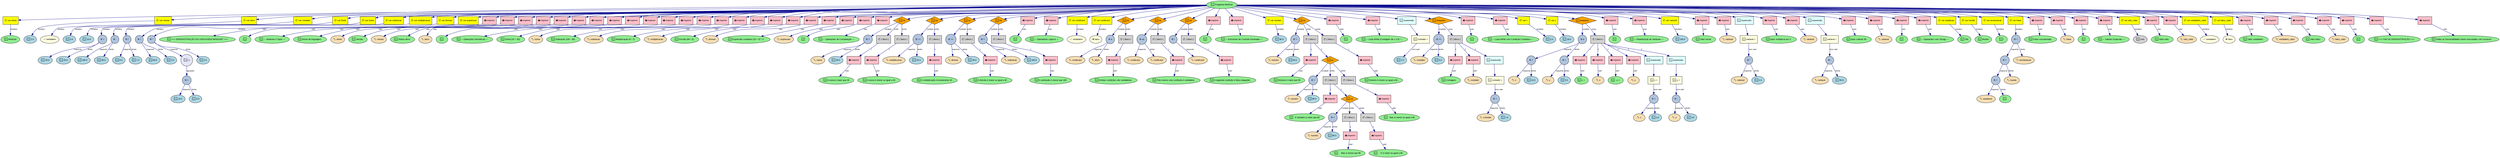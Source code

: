 digraph AST {
  rankdir=TB;
  node [shape=box, style=filled, fontname="Arial", fontsize=10];
  edge [color=darkblue, fontname="Arial", fontsize=8];

  node_0 [label="📄 Programa MiniDart", fillcolor=lightgreen, shape=ellipse];
  node_1 [label="📦 var nome", fillcolor=yellow];
  node_2 [label="📝 MiniDart", fillcolor=lightgreen, shape=ellipse];
  node_1 -> node_2 [label="inicializar"];
  node_0 -> node_1;
  node_3 [label="📦 var versao", fillcolor=yellow];
  node_4 [label="🔢 2.0", fillcolor=lightblue, shape=ellipse];
  node_3 -> node_4 [label="inicializar"];
  node_0 -> node_3;
  node_5 [label="📦 var ativo", fillcolor=yellow];
  node_6 [label="✅ verdadeiro", fillcolor=lightyellow, shape=ellipse];
  node_5 -> node_6 [label="inicializar"];
  node_0 -> node_5;
  node_7 [label="📦 var contador", fillcolor=yellow];
  node_8 [label="🔢 0.0", fillcolor=lightblue, shape=ellipse];
  node_7 -> node_8 [label="inicializar"];
  node_0 -> node_7;
  node_9 [label="📦 var limite", fillcolor=yellow];
  node_10 [label="🔢 10.0", fillcolor=lightblue, shape=ellipse];
  node_9 -> node_10 [label="inicializar"];
  node_0 -> node_9;
  node_11 [label="📦 var soma", fillcolor=yellow];
  node_12 [label="⚙️ +", fillcolor=lightsteelblue, shape=circle];
  node_13 [label="🔢 15.0", fillcolor=lightblue, shape=ellipse];
  node_14 [label="🔢 25.0", fillcolor=lightblue, shape=ellipse];
  node_12 -> node_13 [label="esquerda"];
  node_12 -> node_14 [label="direita"];
  node_11 -> node_12 [label="inicializar"];
  node_0 -> node_11;
  node_15 [label="📦 var subtracao", fillcolor=yellow];
  node_16 [label="⚙️ -", fillcolor=lightsteelblue, shape=circle];
  node_17 [label="🔢 100.0", fillcolor=lightblue, shape=ellipse];
  node_18 [label="🔢 30.0", fillcolor=lightblue, shape=ellipse];
  node_16 -> node_17 [label="esquerda"];
  node_16 -> node_18 [label="direita"];
  node_15 -> node_16 [label="inicializar"];
  node_0 -> node_15;
  node_19 [label="📦 var multiplicacao", fillcolor=yellow];
  node_20 [label="⚙️ *", fillcolor=lightsteelblue, shape=circle];
  node_21 [label="🔢 6.0", fillcolor=lightblue, shape=ellipse];
  node_22 [label="🔢 7.0", fillcolor=lightblue, shape=ellipse];
  node_20 -> node_21 [label="esquerda"];
  node_20 -> node_22 [label="direita"];
  node_19 -> node_20 [label="inicializar"];
  node_0 -> node_19;
  node_23 [label="📦 var divisao", fillcolor=yellow];
  node_24 [label="⚙️ /", fillcolor=lightsteelblue, shape=circle];
  node_25 [label="🔢 84.0", fillcolor=lightblue, shape=ellipse];
  node_26 [label="🔢 2.0", fillcolor=lightblue, shape=ellipse];
  node_24 -> node_25 [label="esquerda"];
  node_24 -> node_26 [label="direita"];
  node_23 -> node_24 [label="inicializar"];
  node_0 -> node_23;
  node_27 [label="📦 var expressao", fillcolor=yellow];
  node_28 [label="⚙️ *", fillcolor=lightsteelblue, shape=circle];
  node_29 [label="🔘 ( )", fillcolor=lavender, shape=circle];
  node_30 [label="⚙️ +", fillcolor=lightsteelblue, shape=circle];
  node_31 [label="🔢 10.0", fillcolor=lightblue, shape=ellipse];
  node_32 [label="🔢 5.0", fillcolor=lightblue, shape=ellipse];
  node_30 -> node_31 [label="esquerda"];
  node_30 -> node_32 [label="direita"];
  node_29 -> node_30 [label="agrupado"];
  node_33 [label="🔢 2.0", fillcolor=lightblue, shape=ellipse];
  node_28 -> node_29 [label="esquerda"];
  node_28 -> node_33 [label="direita"];
  node_27 -> node_28 [label="inicializar"];
  node_0 -> node_27;
  node_34 [label="🖨️ imprimir", fillcolor=pink];
  node_35 [label="📝 === DEMONSTRAÇÃO DA LINGUAGEM MINIDART ===", fillcolor=lightgreen, shape=ellipse];
  node_34 -> node_35 [label="valor"];
  node_0 -> node_34;
  node_36 [label="🖨️ imprimir", fillcolor=pink];
  node_37 [label="📝 ", fillcolor=lightgreen, shape=ellipse];
  node_36 -> node_37 [label="valor"];
  node_0 -> node_36;
  node_38 [label="🖨️ imprimir", fillcolor=pink];
  node_39 [label="📝 --- Variáveis e Tipos ---", fillcolor=lightgreen, shape=ellipse];
  node_38 -> node_39 [label="valor"];
  node_0 -> node_38;
  node_40 [label="🖨️ imprimir", fillcolor=pink];
  node_41 [label="📝 Nome da linguagem: ", fillcolor=lightgreen, shape=ellipse];
  node_40 -> node_41 [label="valor"];
  node_0 -> node_40;
  node_42 [label="🖨️ imprimir", fillcolor=pink];
  node_43 [label="🏷️ nome", fillcolor=wheat, shape=ellipse];
  node_42 -> node_43 [label="valor"];
  node_0 -> node_42;
  node_44 [label="🖨️ imprimir", fillcolor=pink];
  node_45 [label="📝 Versão: ", fillcolor=lightgreen, shape=ellipse];
  node_44 -> node_45 [label="valor"];
  node_0 -> node_44;
  node_46 [label="🖨️ imprimir", fillcolor=pink];
  node_47 [label="🏷️ versao", fillcolor=wheat, shape=ellipse];
  node_46 -> node_47 [label="valor"];
  node_0 -> node_46;
  node_48 [label="🖨️ imprimir", fillcolor=pink];
  node_49 [label="📝 Status ativo: ", fillcolor=lightgreen, shape=ellipse];
  node_48 -> node_49 [label="valor"];
  node_0 -> node_48;
  node_50 [label="🖨️ imprimir", fillcolor=pink];
  node_51 [label="🏷️ ativo", fillcolor=wheat, shape=ellipse];
  node_50 -> node_51 [label="valor"];
  node_0 -> node_50;
  node_52 [label="🖨️ imprimir", fillcolor=pink];
  node_53 [label="📝 ", fillcolor=lightgreen, shape=ellipse];
  node_52 -> node_53 [label="valor"];
  node_0 -> node_52;
  node_54 [label="🖨️ imprimir", fillcolor=pink];
  node_55 [label="📝 --- Operações Aritméticas ---", fillcolor=lightgreen, shape=ellipse];
  node_54 -> node_55 [label="valor"];
  node_0 -> node_54;
  node_56 [label="🖨️ imprimir", fillcolor=pink];
  node_57 [label="📝 Soma (15 + 25): ", fillcolor=lightgreen, shape=ellipse];
  node_56 -> node_57 [label="valor"];
  node_0 -> node_56;
  node_58 [label="🖨️ imprimir", fillcolor=pink];
  node_59 [label="🏷️ soma", fillcolor=wheat, shape=ellipse];
  node_58 -> node_59 [label="valor"];
  node_0 -> node_58;
  node_60 [label="🖨️ imprimir", fillcolor=pink];
  node_61 [label="📝 Subtração (100 - 30): ", fillcolor=lightgreen, shape=ellipse];
  node_60 -> node_61 [label="valor"];
  node_0 -> node_60;
  node_62 [label="🖨️ imprimir", fillcolor=pink];
  node_63 [label="🏷️ subtracao", fillcolor=wheat, shape=ellipse];
  node_62 -> node_63 [label="valor"];
  node_0 -> node_62;
  node_64 [label="🖨️ imprimir", fillcolor=pink];
  node_65 [label="📝 Multiplicação (6 * 7): ", fillcolor=lightgreen, shape=ellipse];
  node_64 -> node_65 [label="valor"];
  node_0 -> node_64;
  node_66 [label="🖨️ imprimir", fillcolor=pink];
  node_67 [label="🏷️ multiplicacao", fillcolor=wheat, shape=ellipse];
  node_66 -> node_67 [label="valor"];
  node_0 -> node_66;
  node_68 [label="🖨️ imprimir", fillcolor=pink];
  node_69 [label="📝 Divisão (84 / 2): ", fillcolor=lightgreen, shape=ellipse];
  node_68 -> node_69 [label="valor"];
  node_0 -> node_68;
  node_70 [label="🖨️ imprimir", fillcolor=pink];
  node_71 [label="🏷️ divisao", fillcolor=wheat, shape=ellipse];
  node_70 -> node_71 [label="valor"];
  node_0 -> node_70;
  node_72 [label="🖨️ imprimir", fillcolor=pink];
  node_73 [label="📝 Expressão complexa (10 + 5) * 2: ", fillcolor=lightgreen, shape=ellipse];
  node_72 -> node_73 [label="valor"];
  node_0 -> node_72;
  node_74 [label="🖨️ imprimir", fillcolor=pink];
  node_75 [label="🏷️ expressao", fillcolor=wheat, shape=ellipse];
  node_74 -> node_75 [label="valor"];
  node_0 -> node_74;
  node_76 [label="🖨️ imprimir", fillcolor=pink];
  node_77 [label="📝 ", fillcolor=lightgreen, shape=ellipse];
  node_76 -> node_77 [label="valor"];
  node_0 -> node_76;
  node_78 [label="🖨️ imprimir", fillcolor=pink];
  node_79 [label="📝 --- Operações de Comparação ---", fillcolor=lightgreen, shape=ellipse];
  node_78 -> node_79 [label="valor"];
  node_0 -> node_78;
  node_80 [label="🔀 se", fillcolor=orange, shape=diamond];
  node_81 [label="⚙️ >", fillcolor=lightsteelblue, shape=circle];
  node_82 [label="🏷️ soma", fillcolor=wheat, shape=ellipse];
  node_83 [label="🔢 30.0", fillcolor=lightblue, shape=ellipse];
  node_81 -> node_82 [label="esquerda"];
  node_81 -> node_83 [label="direita"];
  node_80 -> node_81 [label="condição"];
  node_84 [label="📦 { bloco }", fillcolor=lightgray];
  node_85 [label="🖨️ imprimir", fillcolor=pink];
  node_86 [label="📝 A soma é maior que 30", fillcolor=lightgreen, shape=ellipse];
  node_85 -> node_86 [label="valor"];
  node_84 -> node_85 [label="1"];
  node_80 -> node_84 [label="então"];
  node_87 [label="📦 { bloco }", fillcolor=lightgray];
  node_88 [label="🖨️ imprimir", fillcolor=pink];
  node_89 [label="📝 A soma é menor ou igual a 30", fillcolor=lightgreen, shape=ellipse];
  node_88 -> node_89 [label="valor"];
  node_87 -> node_88 [label="1"];
  node_80 -> node_87 [label="senão"];
  node_0 -> node_80;
  node_90 [label="🔀 se", fillcolor=orange, shape=diamond];
  node_91 [label="⚙️ ==", fillcolor=lightsteelblue, shape=circle];
  node_92 [label="🏷️ multiplicacao", fillcolor=wheat, shape=ellipse];
  node_93 [label="🔢 42.0", fillcolor=lightblue, shape=ellipse];
  node_91 -> node_92 [label="esquerda"];
  node_91 -> node_93 [label="direita"];
  node_90 -> node_91 [label="condição"];
  node_94 [label="📦 { bloco }", fillcolor=lightgray];
  node_95 [label="🖨️ imprimir", fillcolor=pink];
  node_96 [label="📝 A multiplicação é exatamente 42", fillcolor=lightgreen, shape=ellipse];
  node_95 -> node_96 [label="valor"];
  node_94 -> node_95 [label="1"];
  node_90 -> node_94 [label="então"];
  node_0 -> node_90;
  node_97 [label="🔀 se", fillcolor=orange, shape=diamond];
  node_98 [label="⚙️ >=", fillcolor=lightsteelblue, shape=circle];
  node_99 [label="🏷️ divisao", fillcolor=wheat, shape=ellipse];
  node_100 [label="🔢 40.0", fillcolor=lightblue, shape=ellipse];
  node_98 -> node_99 [label="esquerda"];
  node_98 -> node_100 [label="direita"];
  node_97 -> node_98 [label="condição"];
  node_101 [label="📦 { bloco }", fillcolor=lightgray];
  node_102 [label="🖨️ imprimir", fillcolor=pink];
  node_103 [label="📝 A divisão é maior ou igual a 40", fillcolor=lightgreen, shape=ellipse];
  node_102 -> node_103 [label="valor"];
  node_101 -> node_102 [label="1"];
  node_97 -> node_101 [label="então"];
  node_0 -> node_97;
  node_104 [label="🔀 se", fillcolor=orange, shape=diamond];
  node_105 [label="⚙️ <", fillcolor=lightsteelblue, shape=circle];
  node_106 [label="🏷️ subtracao", fillcolor=wheat, shape=ellipse];
  node_107 [label="🔢 100.0", fillcolor=lightblue, shape=ellipse];
  node_105 -> node_106 [label="esquerda"];
  node_105 -> node_107 [label="direita"];
  node_104 -> node_105 [label="condição"];
  node_108 [label="📦 { bloco }", fillcolor=lightgray];
  node_109 [label="🖨️ imprimir", fillcolor=pink];
  node_110 [label="📝 A subtração é menor que 100", fillcolor=lightgreen, shape=ellipse];
  node_109 -> node_110 [label="valor"];
  node_108 -> node_109 [label="1"];
  node_104 -> node_108 [label="então"];
  node_0 -> node_104;
  node_111 [label="🖨️ imprimir", fillcolor=pink];
  node_112 [label="📝 ", fillcolor=lightgreen, shape=ellipse];
  node_111 -> node_112 [label="valor"];
  node_0 -> node_111;
  node_113 [label="🖨️ imprimir", fillcolor=pink];
  node_114 [label="📝 --- Operadores Lógicos ---", fillcolor=lightgreen, shape=ellipse];
  node_113 -> node_114 [label="valor"];
  node_0 -> node_113;
  node_115 [label="📦 var condicao1", fillcolor=yellow];
  node_116 [label="✅ verdadeiro", fillcolor=lightyellow, shape=ellipse];
  node_115 -> node_116 [label="inicializar"];
  node_0 -> node_115;
  node_117 [label="📦 var condicao2", fillcolor=yellow];
  node_118 [label="❌ falso", fillcolor=lightyellow, shape=ellipse];
  node_117 -> node_118 [label="inicializar"];
  node_0 -> node_117;
  node_119 [label="🔀 se", fillcolor=orange, shape=diamond];
  node_120 [label="⚙️ e", fillcolor=lightsteelblue, shape=circle];
  node_121 [label="🏷️ condicao1", fillcolor=wheat, shape=ellipse];
  node_122 [label="🏷️ ativo", fillcolor=wheat, shape=ellipse];
  node_120 -> node_121 [label="esquerda"];
  node_120 -> node_122 [label="direita"];
  node_119 -> node_120 [label="condição"];
  node_123 [label="📦 { bloco }", fillcolor=lightgray];
  node_124 [label="🖨️ imprimir", fillcolor=pink];
  node_125 [label="📝 Ambas condições são verdadeiras", fillcolor=lightgreen, shape=ellipse];
  node_124 -> node_125 [label="valor"];
  node_123 -> node_124 [label="1"];
  node_119 -> node_123 [label="então"];
  node_0 -> node_119;
  node_126 [label="🔀 se", fillcolor=orange, shape=diamond];
  node_127 [label="⚙️ ou", fillcolor=lightsteelblue, shape=circle];
  node_128 [label="🏷️ condicao1", fillcolor=wheat, shape=ellipse];
  node_129 [label="🏷️ condicao2", fillcolor=wheat, shape=ellipse];
  node_127 -> node_128 [label="esquerda"];
  node_127 -> node_129 [label="direita"];
  node_126 -> node_127 [label="condição"];
  node_130 [label="📦 { bloco }", fillcolor=lightgray];
  node_131 [label="🖨️ imprimir", fillcolor=pink];
  node_132 [label="📝 Pelo menos uma condição é verdadeira", fillcolor=lightgreen, shape=ellipse];
  node_131 -> node_132 [label="valor"];
  node_130 -> node_131 [label="1"];
  node_126 -> node_130 [label="então"];
  node_0 -> node_126;
  node_133 [label="🔀 se", fillcolor=orange, shape=diamond];
  node_134 [label="⚙️ !", fillcolor=lightsteelblue, shape=circle];
  node_135 [label="🏷️ condicao2", fillcolor=wheat, shape=ellipse];
  node_134 -> node_135 [label="operando"];
  node_133 -> node_134 [label="condição"];
  node_136 [label="📦 { bloco }", fillcolor=lightgray];
  node_137 [label="🖨️ imprimir", fillcolor=pink];
  node_138 [label="📝 A segunda condição é falsa (negação)", fillcolor=lightgreen, shape=ellipse];
  node_137 -> node_138 [label="valor"];
  node_136 -> node_137 [label="1"];
  node_133 -> node_136 [label="então"];
  node_0 -> node_133;
  node_139 [label="🖨️ imprimir", fillcolor=pink];
  node_140 [label="📝 ", fillcolor=lightgreen, shape=ellipse];
  node_139 -> node_140 [label="valor"];
  node_0 -> node_139;
  node_141 [label="🖨️ imprimir", fillcolor=pink];
  node_142 [label="📝 --- Estruturas de Controle Aninhadas ---", fillcolor=lightgreen, shape=ellipse];
  node_141 -> node_142 [label="valor"];
  node_0 -> node_141;
  node_143 [label="📦 var numero", fillcolor=yellow];
  node_144 [label="🔢 85.0", fillcolor=lightblue, shape=ellipse];
  node_143 -> node_144 [label="inicializar"];
  node_0 -> node_143;
  node_145 [label="🔀 se", fillcolor=orange, shape=diamond];
  node_146 [label="⚙️ >", fillcolor=lightsteelblue, shape=circle];
  node_147 [label="🏷️ numero", fillcolor=wheat, shape=ellipse];
  node_148 [label="🔢 50.0", fillcolor=lightblue, shape=ellipse];
  node_146 -> node_147 [label="esquerda"];
  node_146 -> node_148 [label="direita"];
  node_145 -> node_146 [label="condição"];
  node_149 [label="📦 { bloco }", fillcolor=lightgray];
  node_150 [label="🖨️ imprimir", fillcolor=pink];
  node_151 [label="📝 Número é maior que 50", fillcolor=lightgreen, shape=ellipse];
  node_150 -> node_151 [label="valor"];
  node_149 -> node_150 [label="1"];
  node_152 [label="🔀 se", fillcolor=orange, shape=diamond];
  node_153 [label="⚙️ >", fillcolor=lightsteelblue, shape=circle];
  node_154 [label="🏷️ numero", fillcolor=wheat, shape=ellipse];
  node_155 [label="🔢 80.0", fillcolor=lightblue, shape=ellipse];
  node_153 -> node_154 [label="esquerda"];
  node_153 -> node_155 [label="direita"];
  node_152 -> node_153 [label="condição"];
  node_156 [label="📦 { bloco }", fillcolor=lightgray];
  node_157 [label="🖨️ imprimir", fillcolor=pink];
  node_158 [label="📝   E também é maior que 80", fillcolor=lightgreen, shape=ellipse];
  node_157 -> node_158 [label="valor"];
  node_156 -> node_157 [label="1"];
  node_159 [label="🔀 se", fillcolor=orange, shape=diamond];
  node_160 [label="⚙️ <", fillcolor=lightsteelblue, shape=circle];
  node_161 [label="🏷️ numero", fillcolor=wheat, shape=ellipse];
  node_162 [label="🔢 90.0", fillcolor=lightblue, shape=ellipse];
  node_160 -> node_161 [label="esquerda"];
  node_160 -> node_162 [label="direita"];
  node_159 -> node_160 [label="condição"];
  node_163 [label="📦 { bloco }", fillcolor=lightgray];
  node_164 [label="🖨️ imprimir", fillcolor=pink];
  node_165 [label="📝     Mas é menor que 90", fillcolor=lightgreen, shape=ellipse];
  node_164 -> node_165 [label="valor"];
  node_163 -> node_164 [label="1"];
  node_159 -> node_163 [label="então"];
  node_166 [label="📦 { bloco }", fillcolor=lightgray];
  node_167 [label="🖨️ imprimir", fillcolor=pink];
  node_168 [label="📝     E é maior ou igual a 90", fillcolor=lightgreen, shape=ellipse];
  node_167 -> node_168 [label="valor"];
  node_166 -> node_167 [label="1"];
  node_159 -> node_166 [label="senão"];
  node_156 -> node_159 [label="2"];
  node_152 -> node_156 [label="então"];
  node_169 [label="📦 { bloco }", fillcolor=lightgray];
  node_170 [label="🖨️ imprimir", fillcolor=pink];
  node_171 [label="📝   Mas é menor ou igual a 80", fillcolor=lightgreen, shape=ellipse];
  node_170 -> node_171 [label="valor"];
  node_169 -> node_170 [label="1"];
  node_152 -> node_169 [label="senão"];
  node_149 -> node_152 [label="2"];
  node_145 -> node_149 [label="então"];
  node_172 [label="📦 { bloco }", fillcolor=lightgray];
  node_173 [label="🖨️ imprimir", fillcolor=pink];
  node_174 [label="📝 Número é menor ou igual a 50", fillcolor=lightgreen, shape=ellipse];
  node_173 -> node_174 [label="valor"];
  node_172 -> node_173 [label="1"];
  node_145 -> node_172 [label="senão"];
  node_0 -> node_145;
  node_175 [label="🖨️ imprimir", fillcolor=pink];
  node_176 [label="📝 ", fillcolor=lightgreen, shape=ellipse];
  node_175 -> node_176 [label="valor"];
  node_0 -> node_175;
  node_177 [label="🖨️ imprimir", fillcolor=pink];
  node_178 [label="📝 --- Loop While (Contagem de 1 a 5) ---", fillcolor=lightgreen, shape=ellipse];
  node_177 -> node_178 [label="valor"];
  node_0 -> node_177;
  node_179 [label="📝 expressão;", fillcolor=lightcyan];
  node_180 [label="📝 contador =", fillcolor=lightyellow];
  node_181 [label="🔢 1.0", fillcolor=lightblue, shape=ellipse];
  node_180 -> node_181 [label="novo valor"];
  node_179 -> node_180;
  node_0 -> node_179;
  node_182 [label="🔄 enquanto", fillcolor=orange, shape=diamond];
  node_183 [label="⚙️ <=", fillcolor=lightsteelblue, shape=circle];
  node_184 [label="🏷️ contador", fillcolor=wheat, shape=ellipse];
  node_185 [label="🔢 5.0", fillcolor=lightblue, shape=ellipse];
  node_183 -> node_184 [label="esquerda"];
  node_183 -> node_185 [label="direita"];
  node_182 -> node_183 [label="condição"];
  node_186 [label="📦 { bloco }", fillcolor=lightgray];
  node_187 [label="🖨️ imprimir", fillcolor=pink];
  node_188 [label="📝 Contagem: ", fillcolor=lightgreen, shape=ellipse];
  node_187 -> node_188 [label="valor"];
  node_186 -> node_187 [label="1"];
  node_189 [label="🖨️ imprimir", fillcolor=pink];
  node_190 [label="🏷️ contador", fillcolor=wheat, shape=ellipse];
  node_189 -> node_190 [label="valor"];
  node_186 -> node_189 [label="2"];
  node_191 [label="📝 expressão;", fillcolor=lightcyan];
  node_192 [label="📝 contador =", fillcolor=lightyellow];
  node_193 [label="⚙️ +", fillcolor=lightsteelblue, shape=circle];
  node_194 [label="🏷️ contador", fillcolor=wheat, shape=ellipse];
  node_195 [label="🔢 1.0", fillcolor=lightblue, shape=ellipse];
  node_193 -> node_194 [label="esquerda"];
  node_193 -> node_195 [label="direita"];
  node_192 -> node_193 [label="novo valor"];
  node_191 -> node_192;
  node_186 -> node_191 [label="3"];
  node_182 -> node_186 [label="corpo"];
  node_0 -> node_182;
  node_196 [label="🖨️ imprimir", fillcolor=pink];
  node_197 [label="📝 ", fillcolor=lightgreen, shape=ellipse];
  node_196 -> node_197 [label="valor"];
  node_0 -> node_196;
  node_198 [label="🖨️ imprimir", fillcolor=pink];
  node_199 [label="📝 --- Loop While com Condição Complexa ---", fillcolor=lightgreen, shape=ellipse];
  node_198 -> node_199 [label="valor"];
  node_0 -> node_198;
  node_200 [label="📦 var x", fillcolor=yellow];
  node_201 [label="🔢 2.0", fillcolor=lightblue, shape=ellipse];
  node_200 -> node_201 [label="inicializar"];
  node_0 -> node_200;
  node_202 [label="📦 var y", fillcolor=yellow];
  node_203 [label="🔢 16.0", fillcolor=lightblue, shape=ellipse];
  node_202 -> node_203 [label="inicializar"];
  node_0 -> node_202;
  node_204 [label="🔄 enquanto", fillcolor=orange, shape=diamond];
  node_205 [label="⚙️ e", fillcolor=lightsteelblue, shape=circle];
  node_206 [label="⚙️ <", fillcolor=lightsteelblue, shape=circle];
  node_207 [label="🏷️ x", fillcolor=wheat, shape=ellipse];
  node_208 [label="🔢 10.0", fillcolor=lightblue, shape=ellipse];
  node_206 -> node_207 [label="esquerda"];
  node_206 -> node_208 [label="direita"];
  node_209 [label="⚙️ >", fillcolor=lightsteelblue, shape=circle];
  node_210 [label="🏷️ y", fillcolor=wheat, shape=ellipse];
  node_211 [label="🔢 5.0", fillcolor=lightblue, shape=ellipse];
  node_209 -> node_210 [label="esquerda"];
  node_209 -> node_211 [label="direita"];
  node_205 -> node_206 [label="esquerda"];
  node_205 -> node_209 [label="direita"];
  node_204 -> node_205 [label="condição"];
  node_212 [label="📦 { bloco }", fillcolor=lightgray];
  node_213 [label="🖨️ imprimir", fillcolor=pink];
  node_214 [label="📝 x = ", fillcolor=lightgreen, shape=ellipse];
  node_213 -> node_214 [label="valor"];
  node_212 -> node_213 [label="1"];
  node_215 [label="🖨️ imprimir", fillcolor=pink];
  node_216 [label="🏷️ x", fillcolor=wheat, shape=ellipse];
  node_215 -> node_216 [label="valor"];
  node_212 -> node_215 [label="2"];
  node_217 [label="🖨️ imprimir", fillcolor=pink];
  node_218 [label="📝 , y = ", fillcolor=lightgreen, shape=ellipse];
  node_217 -> node_218 [label="valor"];
  node_212 -> node_217 [label="3"];
  node_219 [label="🖨️ imprimir", fillcolor=pink];
  node_220 [label="🏷️ y", fillcolor=wheat, shape=ellipse];
  node_219 -> node_220 [label="valor"];
  node_212 -> node_219 [label="4"];
  node_221 [label="📝 expressão;", fillcolor=lightcyan];
  node_222 [label="📝 x =", fillcolor=lightyellow];
  node_223 [label="⚙️ +", fillcolor=lightsteelblue, shape=circle];
  node_224 [label="🏷️ x", fillcolor=wheat, shape=ellipse];
  node_225 [label="🔢 2.0", fillcolor=lightblue, shape=ellipse];
  node_223 -> node_224 [label="esquerda"];
  node_223 -> node_225 [label="direita"];
  node_222 -> node_223 [label="novo valor"];
  node_221 -> node_222;
  node_212 -> node_221 [label="5"];
  node_226 [label="📝 expressão;", fillcolor=lightcyan];
  node_227 [label="📝 y =", fillcolor=lightyellow];
  node_228 [label="⚙️ -", fillcolor=lightsteelblue, shape=circle];
  node_229 [label="🏷️ y", fillcolor=wheat, shape=ellipse];
  node_230 [label="🔢 3.0", fillcolor=lightblue, shape=ellipse];
  node_228 -> node_229 [label="esquerda"];
  node_228 -> node_230 [label="direita"];
  node_227 -> node_228 [label="novo valor"];
  node_226 -> node_227;
  node_212 -> node_226 [label="6"];
  node_204 -> node_212 [label="corpo"];
  node_0 -> node_204;
  node_231 [label="🖨️ imprimir", fillcolor=pink];
  node_232 [label="📝 ", fillcolor=lightgreen, shape=ellipse];
  node_231 -> node_232 [label="valor"];
  node_0 -> node_231;
  node_233 [label="🖨️ imprimir", fillcolor=pink];
  node_234 [label="📝 --- Reatribuição de Variáveis ---", fillcolor=lightgreen, shape=ellipse];
  node_233 -> node_234 [label="valor"];
  node_0 -> node_233;
  node_235 [label="📦 var variavel", fillcolor=yellow];
  node_236 [label="🔢 100.0", fillcolor=lightblue, shape=ellipse];
  node_235 -> node_236 [label="inicializar"];
  node_0 -> node_235;
  node_237 [label="🖨️ imprimir", fillcolor=pink];
  node_238 [label="📝 Valor inicial: ", fillcolor=lightgreen, shape=ellipse];
  node_237 -> node_238 [label="valor"];
  node_0 -> node_237;
  node_239 [label="🖨️ imprimir", fillcolor=pink];
  node_240 [label="🏷️ variavel", fillcolor=wheat, shape=ellipse];
  node_239 -> node_240 [label="valor"];
  node_0 -> node_239;
  node_241 [label="📝 expressão;", fillcolor=lightcyan];
  node_242 [label="📝 variavel =", fillcolor=lightyellow];
  node_243 [label="⚙️ *", fillcolor=lightsteelblue, shape=circle];
  node_244 [label="🏷️ variavel", fillcolor=wheat, shape=ellipse];
  node_245 [label="🔢 2.0", fillcolor=lightblue, shape=ellipse];
  node_243 -> node_244 [label="esquerda"];
  node_243 -> node_245 [label="direita"];
  node_242 -> node_243 [label="novo valor"];
  node_241 -> node_242;
  node_0 -> node_241;
  node_246 [label="🖨️ imprimir", fillcolor=pink];
  node_247 [label="📝 Após multiplicar por 2: ", fillcolor=lightgreen, shape=ellipse];
  node_246 -> node_247 [label="valor"];
  node_0 -> node_246;
  node_248 [label="🖨️ imprimir", fillcolor=pink];
  node_249 [label="🏷️ variavel", fillcolor=wheat, shape=ellipse];
  node_248 -> node_249 [label="valor"];
  node_0 -> node_248;
  node_250 [label="📝 expressão;", fillcolor=lightcyan];
  node_251 [label="📝 variavel =", fillcolor=lightyellow];
  node_252 [label="⚙️ -", fillcolor=lightsteelblue, shape=circle];
  node_253 [label="🏷️ variavel", fillcolor=wheat, shape=ellipse];
  node_254 [label="🔢 50.0", fillcolor=lightblue, shape=ellipse];
  node_252 -> node_253 [label="esquerda"];
  node_252 -> node_254 [label="direita"];
  node_251 -> node_252 [label="novo valor"];
  node_250 -> node_251;
  node_0 -> node_250;
  node_255 [label="🖨️ imprimir", fillcolor=pink];
  node_256 [label="📝 Após subtrair 50: ", fillcolor=lightgreen, shape=ellipse];
  node_255 -> node_256 [label="valor"];
  node_0 -> node_255;
  node_257 [label="🖨️ imprimir", fillcolor=pink];
  node_258 [label="🏷️ variavel", fillcolor=wheat, shape=ellipse];
  node_257 -> node_258 [label="valor"];
  node_0 -> node_257;
  node_259 [label="🖨️ imprimir", fillcolor=pink];
  node_260 [label="📝 ", fillcolor=lightgreen, shape=ellipse];
  node_259 -> node_260 [label="valor"];
  node_0 -> node_259;
  node_261 [label="🖨️ imprimir", fillcolor=pink];
  node_262 [label="📝 --- Operações com Strings ---", fillcolor=lightgreen, shape=ellipse];
  node_261 -> node_262 [label="valor"];
  node_0 -> node_261;
  node_263 [label="📦 var saudacao", fillcolor=yellow];
  node_264 [label="📝 Olá", fillcolor=lightgreen, shape=ellipse];
  node_263 -> node_264 [label="inicializar"];
  node_0 -> node_263;
  node_265 [label="📦 var mundo", fillcolor=yellow];
  node_266 [label="📝 Mundo", fillcolor=lightgreen, shape=ellipse];
  node_265 -> node_266 [label="inicializar"];
  node_0 -> node_265;
  node_267 [label="📦 var exclamacao", fillcolor=yellow];
  node_268 [label="📝 !", fillcolor=lightgreen, shape=ellipse];
  node_267 -> node_268 [label="inicializar"];
  node_0 -> node_267;
  node_269 [label="📦 var frase", fillcolor=yellow];
  node_270 [label="⚙️ +", fillcolor=lightsteelblue, shape=circle];
  node_271 [label="⚙️ +", fillcolor=lightsteelblue, shape=circle];
  node_272 [label="⚙️ +", fillcolor=lightsteelblue, shape=circle];
  node_273 [label="🏷️ saudacao", fillcolor=wheat, shape=ellipse];
  node_274 [label="📝  ", fillcolor=lightgreen, shape=ellipse];
  node_272 -> node_273 [label="esquerda"];
  node_272 -> node_274 [label="direita"];
  node_275 [label="🏷️ mundo", fillcolor=wheat, shape=ellipse];
  node_271 -> node_272 [label="esquerda"];
  node_271 -> node_275 [label="direita"];
  node_276 [label="🏷️ exclamacao", fillcolor=wheat, shape=ellipse];
  node_270 -> node_271 [label="esquerda"];
  node_270 -> node_276 [label="direita"];
  node_269 -> node_270 [label="inicializar"];
  node_0 -> node_269;
  node_277 [label="🖨️ imprimir", fillcolor=pink];
  node_278 [label="📝 Frase concatenada: ", fillcolor=lightgreen, shape=ellipse];
  node_277 -> node_278 [label="valor"];
  node_0 -> node_277;
  node_279 [label="🖨️ imprimir", fillcolor=pink];
  node_280 [label="🏷️ frase", fillcolor=wheat, shape=ellipse];
  node_279 -> node_280 [label="valor"];
  node_0 -> node_279;
  node_281 [label="🖨️ imprimir", fillcolor=pink];
  node_282 [label="📝 ", fillcolor=lightgreen, shape=ellipse];
  node_281 -> node_282 [label="valor"];
  node_0 -> node_281;
  node_283 [label="🖨️ imprimir", fillcolor=pink];
  node_284 [label="📝 --- Valores Especiais ---", fillcolor=lightgreen, shape=ellipse];
  node_283 -> node_284 [label="valor"];
  node_0 -> node_283;
  node_285 [label="📦 var nulo_valor", fillcolor=yellow];
  node_286 [label="🚫 nulo", fillcolor=lightgray, shape=ellipse];
  node_285 -> node_286 [label="inicializar"];
  node_0 -> node_285;
  node_287 [label="🖨️ imprimir", fillcolor=pink];
  node_288 [label="📝 Valor nulo: ", fillcolor=lightgreen, shape=ellipse];
  node_287 -> node_288 [label="valor"];
  node_0 -> node_287;
  node_289 [label="🖨️ imprimir", fillcolor=pink];
  node_290 [label="🏷️ nulo_valor", fillcolor=wheat, shape=ellipse];
  node_289 -> node_290 [label="valor"];
  node_0 -> node_289;
  node_291 [label="📦 var verdadeiro_valor", fillcolor=yellow];
  node_292 [label="✅ verdadeiro", fillcolor=lightyellow, shape=ellipse];
  node_291 -> node_292 [label="inicializar"];
  node_0 -> node_291;
  node_293 [label="📦 var falso_valor", fillcolor=yellow];
  node_294 [label="❌ falso", fillcolor=lightyellow, shape=ellipse];
  node_293 -> node_294 [label="inicializar"];
  node_0 -> node_293;
  node_295 [label="🖨️ imprimir", fillcolor=pink];
  node_296 [label="📝 Valor verdadeiro: ", fillcolor=lightgreen, shape=ellipse];
  node_295 -> node_296 [label="valor"];
  node_0 -> node_295;
  node_297 [label="🖨️ imprimir", fillcolor=pink];
  node_298 [label="🏷️ verdadeiro_valor", fillcolor=wheat, shape=ellipse];
  node_297 -> node_298 [label="valor"];
  node_0 -> node_297;
  node_299 [label="🖨️ imprimir", fillcolor=pink];
  node_300 [label="📝 Valor falso: ", fillcolor=lightgreen, shape=ellipse];
  node_299 -> node_300 [label="valor"];
  node_0 -> node_299;
  node_301 [label="🖨️ imprimir", fillcolor=pink];
  node_302 [label="🏷️ falso_valor", fillcolor=wheat, shape=ellipse];
  node_301 -> node_302 [label="valor"];
  node_0 -> node_301;
  node_303 [label="🖨️ imprimir", fillcolor=pink];
  node_304 [label="📝 ", fillcolor=lightgreen, shape=ellipse];
  node_303 -> node_304 [label="valor"];
  node_0 -> node_303;
  node_305 [label="🖨️ imprimir", fillcolor=pink];
  node_306 [label="📝 === FIM DA DEMONSTRAÇÃO ===", fillcolor=lightgreen, shape=ellipse];
  node_305 -> node_306 [label="valor"];
  node_0 -> node_305;
  node_307 [label="🖨️ imprimir", fillcolor=pink];
  node_308 [label="📝 Todas as funcionalidades foram executadas com sucesso!", fillcolor=lightgreen, shape=ellipse];
  node_307 -> node_308 [label="valor"];
  node_0 -> node_307;
}
